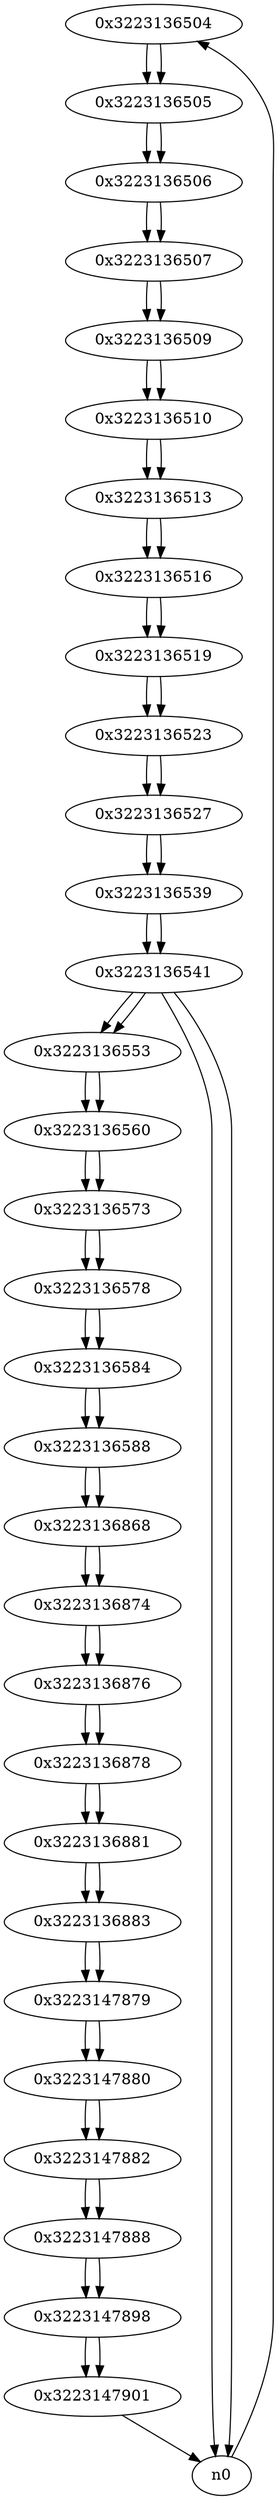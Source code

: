 digraph G{
/* nodes */
  n1 [label="0x3223136504"]
  n2 [label="0x3223136505"]
  n3 [label="0x3223136506"]
  n4 [label="0x3223136507"]
  n5 [label="0x3223136509"]
  n6 [label="0x3223136510"]
  n7 [label="0x3223136513"]
  n8 [label="0x3223136516"]
  n9 [label="0x3223136519"]
  n10 [label="0x3223136523"]
  n11 [label="0x3223136527"]
  n12 [label="0x3223136539"]
  n13 [label="0x3223136541"]
  n14 [label="0x3223136553"]
  n15 [label="0x3223136560"]
  n16 [label="0x3223136573"]
  n17 [label="0x3223136578"]
  n18 [label="0x3223136584"]
  n19 [label="0x3223136588"]
  n20 [label="0x3223136868"]
  n21 [label="0x3223136874"]
  n22 [label="0x3223136876"]
  n23 [label="0x3223136878"]
  n24 [label="0x3223136881"]
  n25 [label="0x3223136883"]
  n26 [label="0x3223147879"]
  n27 [label="0x3223147880"]
  n28 [label="0x3223147882"]
  n29 [label="0x3223147888"]
  n30 [label="0x3223147898"]
  n31 [label="0x3223147901"]
/* edges */
n1 -> n2;
n0 -> n1;
n2 -> n3;
n1 -> n2;
n3 -> n4;
n2 -> n3;
n4 -> n5;
n3 -> n4;
n5 -> n6;
n4 -> n5;
n6 -> n7;
n5 -> n6;
n7 -> n8;
n6 -> n7;
n8 -> n9;
n7 -> n8;
n9 -> n10;
n8 -> n9;
n10 -> n11;
n9 -> n10;
n11 -> n12;
n10 -> n11;
n12 -> n13;
n11 -> n12;
n13 -> n0;
n13 -> n14;
n13 -> n0;
n12 -> n13;
n14 -> n15;
n13 -> n14;
n15 -> n16;
n14 -> n15;
n16 -> n17;
n15 -> n16;
n17 -> n18;
n16 -> n17;
n18 -> n19;
n17 -> n18;
n19 -> n20;
n18 -> n19;
n20 -> n21;
n19 -> n20;
n21 -> n22;
n20 -> n21;
n22 -> n23;
n21 -> n22;
n23 -> n24;
n22 -> n23;
n24 -> n25;
n23 -> n24;
n25 -> n26;
n24 -> n25;
n26 -> n27;
n25 -> n26;
n27 -> n28;
n26 -> n27;
n28 -> n29;
n27 -> n28;
n29 -> n30;
n28 -> n29;
n30 -> n31;
n29 -> n30;
n31 -> n0;
n30 -> n31;
}
